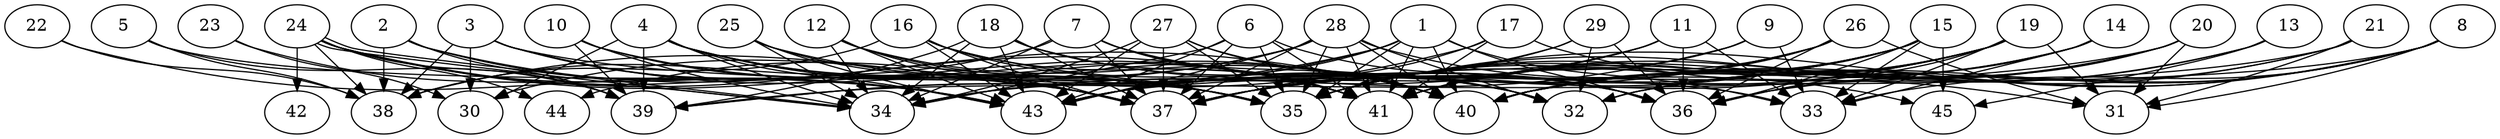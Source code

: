 // DAG automatically generated by daggen at Thu Oct  3 14:07:25 2019
// ./daggen --dot -n 45 --ccr 0.3 --fat 0.9 --regular 0.9 --density 0.6 --mindata 5242880 --maxdata 52428800 
digraph G {
  1 [size="100819627", alpha="0.04", expect_size="30245888"] 
  1 -> 33 [size ="30245888"]
  1 -> 35 [size ="30245888"]
  1 -> 36 [size ="30245888"]
  1 -> 38 [size ="30245888"]
  1 -> 39 [size ="30245888"]
  1 -> 40 [size ="30245888"]
  1 -> 41 [size ="30245888"]
  1 -> 43 [size ="30245888"]
  2 [size="119220907", alpha="0.02", expect_size="35766272"] 
  2 -> 38 [size ="35766272"]
  2 -> 39 [size ="35766272"]
  2 -> 41 [size ="35766272"]
  2 -> 43 [size ="35766272"]
  3 [size="66744320", alpha="0.18", expect_size="20023296"] 
  3 -> 30 [size ="20023296"]
  3 -> 33 [size ="20023296"]
  3 -> 35 [size ="20023296"]
  3 -> 37 [size ="20023296"]
  3 -> 38 [size ="20023296"]
  3 -> 43 [size ="20023296"]
  4 [size="143458987", alpha="0.18", expect_size="43037696"] 
  4 -> 30 [size ="43037696"]
  4 -> 34 [size ="43037696"]
  4 -> 35 [size ="43037696"]
  4 -> 39 [size ="43037696"]
  4 -> 40 [size ="43037696"]
  4 -> 41 [size ="43037696"]
  4 -> 43 [size ="43037696"]
  5 [size="144011947", alpha="0.14", expect_size="43203584"] 
  5 -> 35 [size ="43203584"]
  5 -> 38 [size ="43203584"]
  5 -> 39 [size ="43203584"]
  6 [size="133614933", alpha="0.15", expect_size="40084480"] 
  6 -> 34 [size ="40084480"]
  6 -> 35 [size ="40084480"]
  6 -> 36 [size ="40084480"]
  6 -> 37 [size ="40084480"]
  6 -> 41 [size ="40084480"]
  6 -> 43 [size ="40084480"]
  7 [size="167096320", alpha="0.10", expect_size="50128896"] 
  7 -> 34 [size ="50128896"]
  7 -> 36 [size ="50128896"]
  7 -> 37 [size ="50128896"]
  7 -> 38 [size ="50128896"]
  7 -> 40 [size ="50128896"]
  7 -> 41 [size ="50128896"]
  8 [size="33918293", alpha="0.10", expect_size="10175488"] 
  8 -> 31 [size ="10175488"]
  8 -> 32 [size ="10175488"]
  8 -> 33 [size ="10175488"]
  8 -> 35 [size ="10175488"]
  8 -> 36 [size ="10175488"]
  8 -> 40 [size ="10175488"]
  8 -> 43 [size ="10175488"]
  9 [size="48503467", alpha="0.13", expect_size="14551040"] 
  9 -> 33 [size ="14551040"]
  9 -> 34 [size ="14551040"]
  9 -> 35 [size ="14551040"]
  9 -> 41 [size ="14551040"]
  10 [size="117858987", alpha="0.00", expect_size="35357696"] 
  10 -> 34 [size ="35357696"]
  10 -> 37 [size ="35357696"]
  10 -> 39 [size ="35357696"]
  10 -> 41 [size ="35357696"]
  11 [size="120166400", alpha="0.11", expect_size="36049920"] 
  11 -> 33 [size ="36049920"]
  11 -> 34 [size ="36049920"]
  11 -> 35 [size ="36049920"]
  11 -> 36 [size ="36049920"]
  11 -> 37 [size ="36049920"]
  12 [size="149227520", alpha="0.12", expect_size="44768256"] 
  12 -> 34 [size ="44768256"]
  12 -> 35 [size ="44768256"]
  12 -> 37 [size ="44768256"]
  12 -> 40 [size ="44768256"]
  12 -> 43 [size ="44768256"]
  13 [size="166010880", alpha="0.07", expect_size="49803264"] 
  13 -> 35 [size ="49803264"]
  13 -> 40 [size ="49803264"]
  13 -> 45 [size ="49803264"]
  14 [size="148633600", alpha="0.03", expect_size="44590080"] 
  14 -> 32 [size ="44590080"]
  14 -> 33 [size ="44590080"]
  14 -> 35 [size ="44590080"]
  14 -> 41 [size ="44590080"]
  15 [size="133901653", alpha="0.20", expect_size="40170496"] 
  15 -> 33 [size ="40170496"]
  15 -> 35 [size ="40170496"]
  15 -> 36 [size ="40170496"]
  15 -> 37 [size ="40170496"]
  15 -> 40 [size ="40170496"]
  15 -> 41 [size ="40170496"]
  15 -> 43 [size ="40170496"]
  15 -> 45 [size ="40170496"]
  16 [size="89313280", alpha="0.19", expect_size="26793984"] 
  16 -> 32 [size ="26793984"]
  16 -> 35 [size ="26793984"]
  16 -> 37 [size ="26793984"]
  16 -> 38 [size ="26793984"]
  16 -> 41 [size ="26793984"]
  16 -> 43 [size ="26793984"]
  17 [size="46598827", alpha="0.18", expect_size="13979648"] 
  17 -> 31 [size ="13979648"]
  17 -> 37 [size ="13979648"]
  17 -> 39 [size ="13979648"]
  17 -> 41 [size ="13979648"]
  18 [size="125184000", alpha="0.17", expect_size="37555200"] 
  18 -> 32 [size ="37555200"]
  18 -> 34 [size ="37555200"]
  18 -> 36 [size ="37555200"]
  18 -> 37 [size ="37555200"]
  18 -> 39 [size ="37555200"]
  18 -> 41 [size ="37555200"]
  18 -> 43 [size ="37555200"]
  19 [size="46400853", alpha="0.06", expect_size="13920256"] 
  19 -> 31 [size ="13920256"]
  19 -> 33 [size ="13920256"]
  19 -> 35 [size ="13920256"]
  19 -> 36 [size ="13920256"]
  19 -> 37 [size ="13920256"]
  19 -> 40 [size ="13920256"]
  19 -> 41 [size ="13920256"]
  19 -> 43 [size ="13920256"]
  20 [size="149927253", alpha="0.17", expect_size="44978176"] 
  20 -> 31 [size ="44978176"]
  20 -> 36 [size ="44978176"]
  20 -> 39 [size ="44978176"]
  20 -> 40 [size ="44978176"]
  20 -> 41 [size ="44978176"]
  21 [size="151794347", alpha="0.19", expect_size="45538304"] 
  21 -> 31 [size ="45538304"]
  21 -> 32 [size ="45538304"]
  21 -> 34 [size ="45538304"]
  21 -> 40 [size ="45538304"]
  22 [size="84654080", alpha="0.13", expect_size="25396224"] 
  22 -> 38 [size ="25396224"]
  22 -> 43 [size ="25396224"]
  23 [size="22981973", alpha="0.14", expect_size="6894592"] 
  23 -> 30 [size ="6894592"]
  23 -> 34 [size ="6894592"]
  24 [size="75642880", alpha="0.11", expect_size="22692864"] 
  24 -> 34 [size ="22692864"]
  24 -> 34 [size ="22692864"]
  24 -> 35 [size ="22692864"]
  24 -> 37 [size ="22692864"]
  24 -> 38 [size ="22692864"]
  24 -> 39 [size ="22692864"]
  24 -> 40 [size ="22692864"]
  24 -> 42 [size ="22692864"]
  24 -> 43 [size ="22692864"]
  24 -> 44 [size ="22692864"]
  25 [size="96273067", alpha="0.04", expect_size="28881920"] 
  25 -> 34 [size ="28881920"]
  25 -> 37 [size ="28881920"]
  25 -> 40 [size ="28881920"]
  25 -> 43 [size ="28881920"]
  26 [size="95399253", alpha="0.11", expect_size="28619776"] 
  26 -> 31 [size ="28619776"]
  26 -> 36 [size ="28619776"]
  26 -> 37 [size ="28619776"]
  26 -> 40 [size ="28619776"]
  26 -> 41 [size ="28619776"]
  26 -> 43 [size ="28619776"]
  27 [size="90207573", alpha="0.18", expect_size="27062272"] 
  27 -> 32 [size ="27062272"]
  27 -> 34 [size ="27062272"]
  27 -> 35 [size ="27062272"]
  27 -> 37 [size ="27062272"]
  27 -> 40 [size ="27062272"]
  27 -> 43 [size ="27062272"]
  28 [size="77789867", alpha="0.07", expect_size="23336960"] 
  28 -> 30 [size ="23336960"]
  28 -> 32 [size ="23336960"]
  28 -> 35 [size ="23336960"]
  28 -> 37 [size ="23336960"]
  28 -> 40 [size ="23336960"]
  28 -> 41 [size ="23336960"]
  28 -> 43 [size ="23336960"]
  28 -> 44 [size ="23336960"]
  28 -> 45 [size ="23336960"]
  29 [size="57101653", alpha="0.19", expect_size="17130496"] 
  29 -> 32 [size ="17130496"]
  29 -> 36 [size ="17130496"]
  29 -> 37 [size ="17130496"]
  29 -> 43 [size ="17130496"]
  30 [size="106021547", alpha="0.05", expect_size="31806464"] 
  31 [size="83865600", alpha="0.03", expect_size="25159680"] 
  32 [size="73987413", alpha="0.19", expect_size="22196224"] 
  33 [size="20841813", alpha="0.13", expect_size="6252544"] 
  34 [size="130986667", alpha="0.04", expect_size="39296000"] 
  35 [size="58545493", alpha="0.09", expect_size="17563648"] 
  36 [size="87340373", alpha="0.04", expect_size="26202112"] 
  37 [size="18940587", alpha="0.03", expect_size="5682176"] 
  38 [size="160256000", alpha="0.15", expect_size="48076800"] 
  39 [size="55869440", alpha="0.11", expect_size="16760832"] 
  40 [size="51384320", alpha="0.03", expect_size="15415296"] 
  41 [size="89900373", alpha="0.13", expect_size="26970112"] 
  42 [size="116821333", alpha="0.11", expect_size="35046400"] 
  43 [size="106612053", alpha="0.11", expect_size="31983616"] 
  44 [size="50527573", alpha="0.17", expect_size="15158272"] 
  45 [size="79721813", alpha="0.13", expect_size="23916544"] 
}

